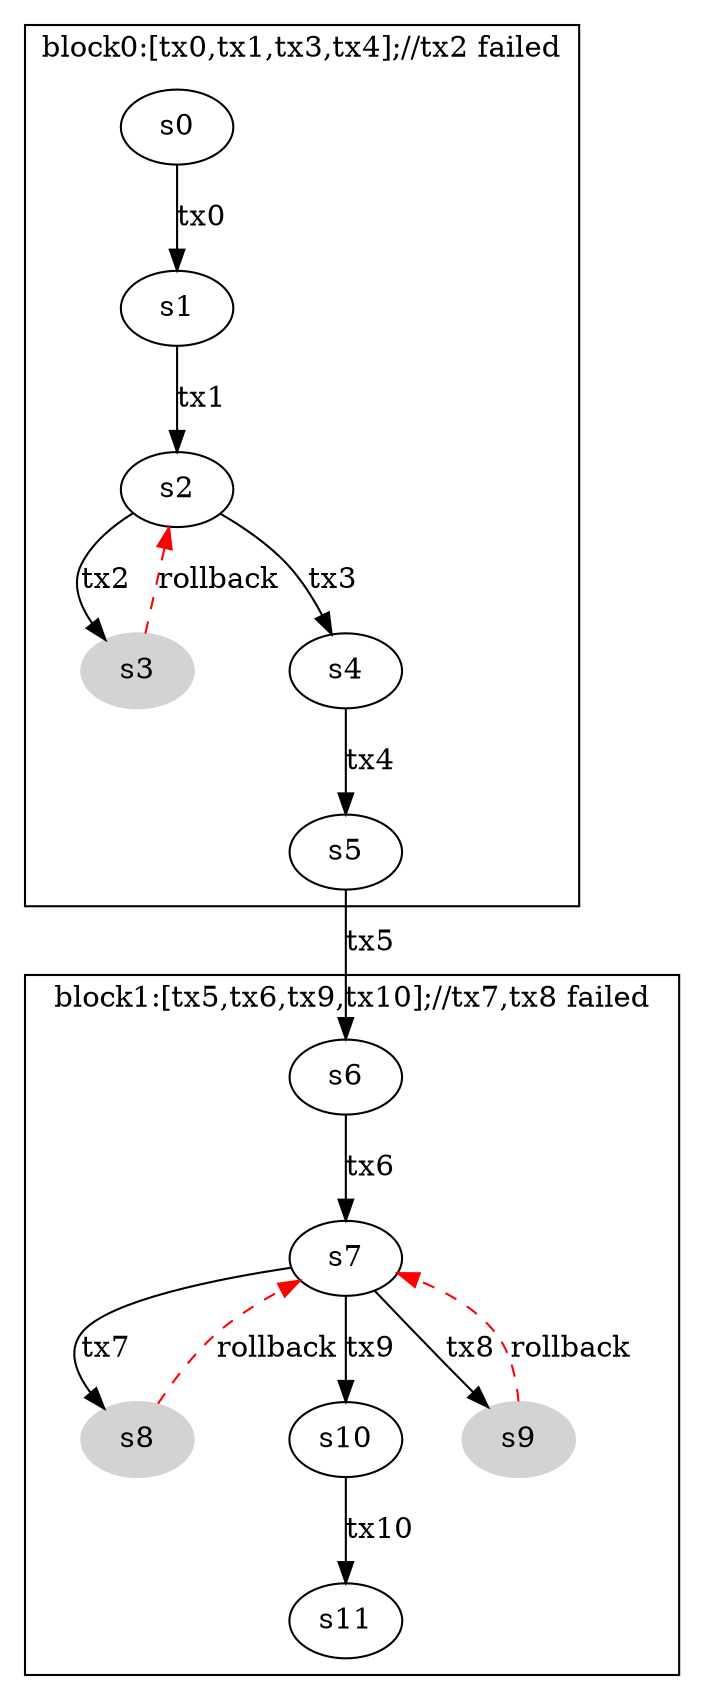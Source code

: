 digraph state_transition_tx {
rankdir=TB;


subgraph cluster1 {
    label="block0:[tx0,tx1,tx3,tx4];//tx2 failed"


"s0" -> "s1" [label="tx0"];
"s1" -> "s2" [label="tx1"];
"s2" -> "s3" [label="tx2"];

"s3" [style=filled,color=lightgray];

"s3" -> "s2" [label="rollback",color=red,style=dashed];
"s2" -> "s4" [label="tx3"];
"s4" -> "s5" [label="tx4"];

  }



subgraph cluster2 {
    label="block1:[tx5,tx6,tx9,tx10];//tx7,tx8 failed"


"s5" -> "s6" [label="tx5"];
"s6" -> "s7" [label="tx6"];
"s7" -> "s8" [label="tx7"];
"s7" -> "s9" [label="tx8"];
"s7" -> "s10" [label="tx9"];
"s10" -> "s11" [label="tx10"];

"s8" [style=filled,color=lightgray];
"s9" [style=filled,color=lightgray];

"s8" -> "s7" [label="rollback",color=red,style=dashed];
"s9" -> "s7" [label="rollback",color=red,style=dashed];



  }



}
